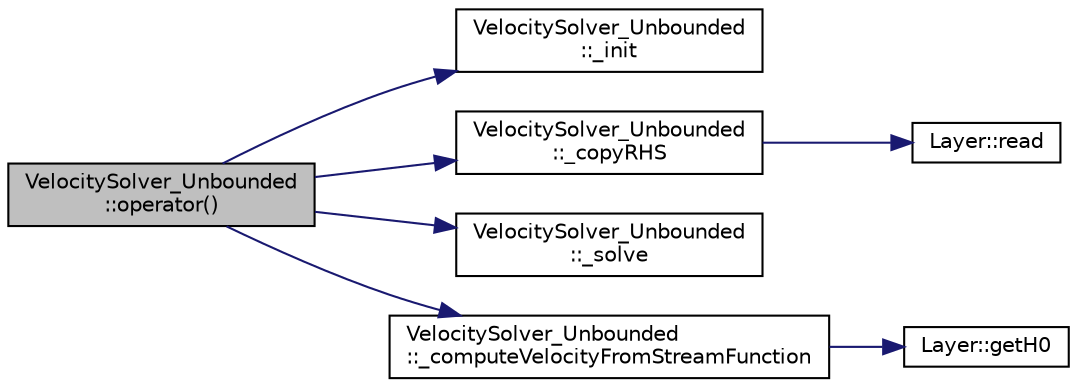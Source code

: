 digraph "VelocitySolver_Unbounded::operator()"
{
  edge [fontname="Helvetica",fontsize="10",labelfontname="Helvetica",labelfontsize="10"];
  node [fontname="Helvetica",fontsize="10",shape=record];
  rankdir="LR";
  Node1 [label="VelocitySolver_Unbounded\l::operator()",height=0.2,width=0.4,color="black", fillcolor="grey75", style="filled", fontcolor="black"];
  Node1 -> Node2 [color="midnightblue",fontsize="10",style="solid",fontname="Helvetica"];
  Node2 [label="VelocitySolver_Unbounded\l::_init",height=0.2,width=0.4,color="black", fillcolor="white", style="filled",URL="$class_velocity_solver___unbounded.html#a5e5995e7ef4cb324f6fe4085084b19e6"];
  Node1 -> Node3 [color="midnightblue",fontsize="10",style="solid",fontname="Helvetica"];
  Node3 [label="VelocitySolver_Unbounded\l::_copyRHS",height=0.2,width=0.4,color="black", fillcolor="white", style="filled",URL="$class_velocity_solver___unbounded.html#a09eef51ffa637ea0ae168a72b4ed13f2"];
  Node3 -> Node4 [color="midnightblue",fontsize="10",style="solid",fontname="Helvetica"];
  Node4 [label="Layer::read",height=0.2,width=0.4,color="black", fillcolor="white", style="filled",URL="$struct_layer.html#aa31dc4e4f31fe67d08ca47c52fd3f16e"];
  Node1 -> Node5 [color="midnightblue",fontsize="10",style="solid",fontname="Helvetica"];
  Node5 [label="VelocitySolver_Unbounded\l::_solve",height=0.2,width=0.4,color="black", fillcolor="white", style="filled",URL="$class_velocity_solver___unbounded.html#ad4a668aa6fcd70274bb71258f2c13b2d"];
  Node1 -> Node6 [color="midnightblue",fontsize="10",style="solid",fontname="Helvetica"];
  Node6 [label="VelocitySolver_Unbounded\l::_computeVelocityFromStreamFunction",height=0.2,width=0.4,color="black", fillcolor="white", style="filled",URL="$class_velocity_solver___unbounded.html#a4e8deea623b04707623a2fa82ad151b7"];
  Node6 -> Node7 [color="midnightblue",fontsize="10",style="solid",fontname="Helvetica"];
  Node7 [label="Layer::getH0",height=0.2,width=0.4,color="black", fillcolor="white", style="filled",URL="$struct_layer.html#aa4a83091a6e4665cf421e35fc952bd1e"];
}
